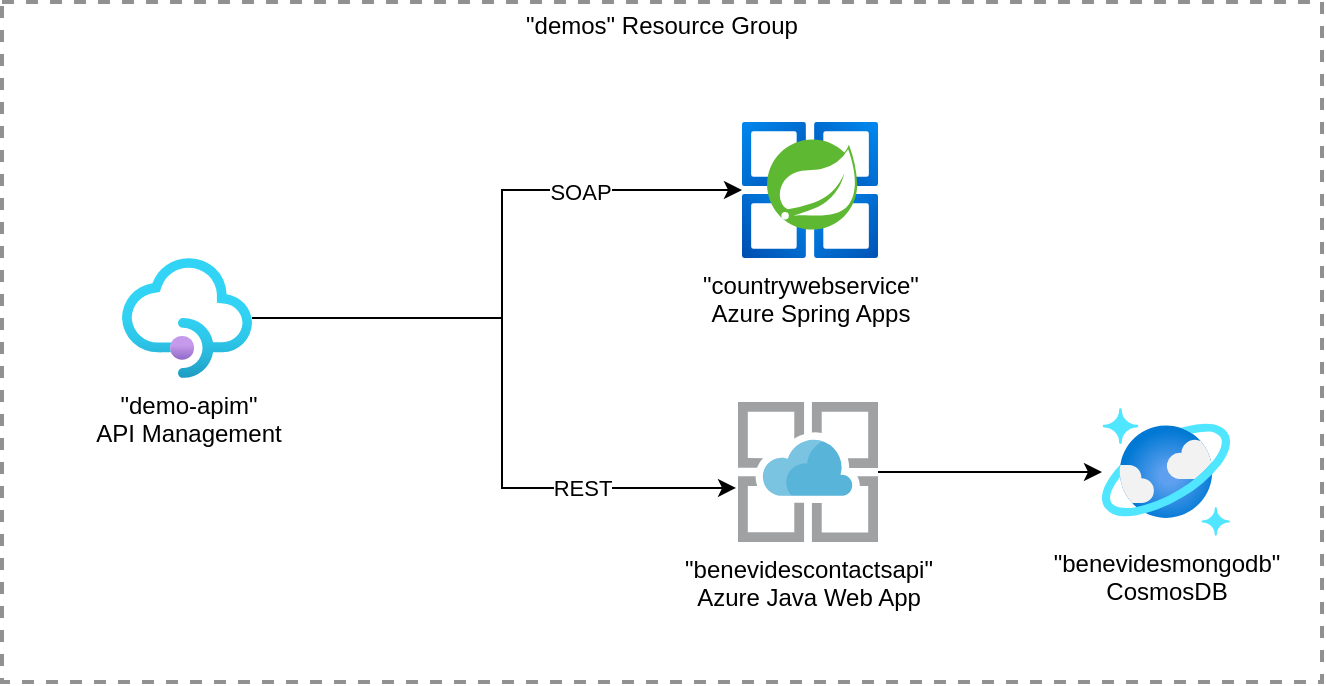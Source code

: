 <mxfile version="20.5.3" type="device"><diagram id="q3PasF8Owe-VHuvTv5Dr" name="Page-1"><mxGraphModel dx="786" dy="679" grid="1" gridSize="10" guides="1" tooltips="1" connect="1" arrows="1" fold="1" page="1" pageScale="1" pageWidth="1169" pageHeight="827" math="0" shadow="0"><root><mxCell id="0"/><mxCell id="1" parent="0"/><mxCell id="OIZYMXs8NRhPYBSiAeQ3-5" value="&quot;demos&quot; Resource Group" style="fontStyle=0;verticalAlign=top;align=center;spacingTop=-2;fillColor=none;rounded=0;whiteSpace=wrap;html=1;strokeColor=#919191;strokeWidth=2;dashed=1;container=1;collapsible=0;expand=0;recursiveResize=0;" vertex="1" parent="1"><mxGeometry x="90" y="90" width="660" height="340" as="geometry"/></mxCell><mxCell id="OIZYMXs8NRhPYBSiAeQ3-4" value="&quot;benevidesmongodb&quot;&lt;br&gt;CosmosDB" style="aspect=fixed;html=1;points=[];align=center;image;fontSize=12;image=img/lib/azure2/databases/Azure_Cosmos_DB.svg;" vertex="1" parent="OIZYMXs8NRhPYBSiAeQ3-5"><mxGeometry x="550" y="203" width="64" height="64" as="geometry"/></mxCell><mxCell id="OIZYMXs8NRhPYBSiAeQ3-1" value="&quot;demo-apim&quot;&lt;br&gt;API Management" style="aspect=fixed;html=1;points=[];align=center;image;fontSize=12;image=img/lib/azure2/app_services/API_Management_Services.svg;" vertex="1" parent="OIZYMXs8NRhPYBSiAeQ3-5"><mxGeometry x="60" y="128" width="65" height="60" as="geometry"/></mxCell><mxCell id="OIZYMXs8NRhPYBSiAeQ3-2" value="&quot;countrywebservice&quot;&lt;br&gt;Azure Spring Apps" style="aspect=fixed;html=1;points=[];align=center;image;fontSize=12;image=img/lib/azure2/compute/Azure_Spring_Cloud.svg;" vertex="1" parent="1"><mxGeometry x="460" y="150" width="68" height="68" as="geometry"/></mxCell><mxCell id="OIZYMXs8NRhPYBSiAeQ3-6" style="edgeStyle=orthogonalEdgeStyle;rounded=0;orthogonalLoop=1;jettySize=auto;html=1;" edge="1" parent="1" source="OIZYMXs8NRhPYBSiAeQ3-3" target="OIZYMXs8NRhPYBSiAeQ3-4"><mxGeometry relative="1" as="geometry"/></mxCell><mxCell id="OIZYMXs8NRhPYBSiAeQ3-3" value="&quot;benevidescontactsapi&quot;&lt;br&gt;Azure Java Web App" style="sketch=0;aspect=fixed;html=1;points=[];align=center;image;fontSize=12;image=img/lib/mscae/App_Service.svg;" vertex="1" parent="1"><mxGeometry x="458" y="290" width="70" height="70" as="geometry"/></mxCell><mxCell id="OIZYMXs8NRhPYBSiAeQ3-7" value="REST" style="edgeStyle=orthogonalEdgeStyle;rounded=0;orthogonalLoop=1;jettySize=auto;html=1;entryX=-0.014;entryY=0.614;entryDx=0;entryDy=0;entryPerimeter=0;" edge="1" parent="1" source="OIZYMXs8NRhPYBSiAeQ3-1" target="OIZYMXs8NRhPYBSiAeQ3-3"><mxGeometry x="0.529" relative="1" as="geometry"><Array as="points"><mxPoint x="340" y="248"/><mxPoint x="340" y="333"/></Array><mxPoint as="offset"/></mxGeometry></mxCell><mxCell id="OIZYMXs8NRhPYBSiAeQ3-8" style="edgeStyle=orthogonalEdgeStyle;rounded=0;orthogonalLoop=1;jettySize=auto;html=1;" edge="1" parent="1" source="OIZYMXs8NRhPYBSiAeQ3-1" target="OIZYMXs8NRhPYBSiAeQ3-2"><mxGeometry relative="1" as="geometry"><Array as="points"><mxPoint x="340" y="248"/><mxPoint x="340" y="184"/></Array></mxGeometry></mxCell><mxCell id="OIZYMXs8NRhPYBSiAeQ3-9" value="SOAP" style="edgeLabel;html=1;align=center;verticalAlign=middle;resizable=0;points=[];" vertex="1" connectable="0" parent="OIZYMXs8NRhPYBSiAeQ3-8"><mxGeometry x="0.476" y="-1" relative="1" as="geometry"><mxPoint as="offset"/></mxGeometry></mxCell></root></mxGraphModel></diagram></mxfile>